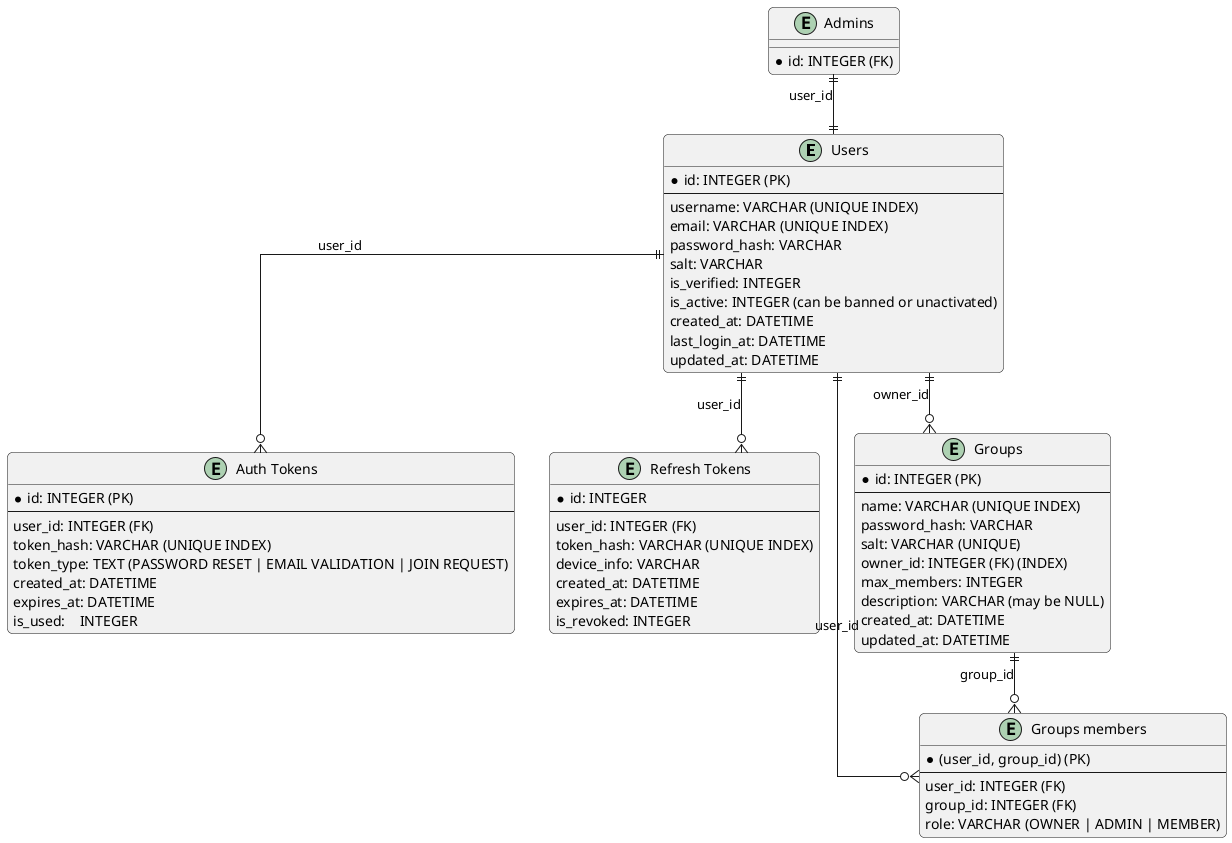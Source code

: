 @startuml database

' Сховати тінь та встановити стиль
skinparam linetype ortho
skinparam shadowing false
skinparam roundcorner 10
skinparam table {
    borderColor #333
    backgroundColor #EEE
    borderThickness 2
}
skinparam header {
    backgroundColor #666
    fontColor white
    borderColor #333
}

'Database tables

entity "Users" as users {
    * id: INTEGER (PK)
    --
    username: VARCHAR (UNIQUE INDEX)
    email: VARCHAR (UNIQUE INDEX)
    password_hash: VARCHAR
    salt: VARCHAR
    is_verified: INTEGER
    is_active: INTEGER (can be banned or unactivated)
    created_at: DATETIME
    last_login_at: DATETIME
    updated_at: DATETIME
}

entity "Admins" as admins {
    *id: INTEGER (FK)
}

entity "Auth Tokens" as authTokens {
    * id: INTEGER (PK)
    --
    user_id: INTEGER (FK)
    token_hash: VARCHAR (UNIQUE INDEX)
    token_type: TEXT (PASSWORD RESET | EMAIL VALIDATION | JOIN REQUEST)
    created_at: DATETIME
    expires_at: DATETIME
    is_used:    INTEGER
}

entity "Refresh Tokens" as refreshTokens {
    *id: INTEGER
    --
    user_id: INTEGER (FK)
    token_hash: VARCHAR (UNIQUE INDEX)
    device_info: VARCHAR
    created_at: DATETIME
    expires_at: DATETIME
    is_revoked: INTEGER
}

entity "Groups" as groups {
    *id: INTEGER (PK)
    --
    name: VARCHAR (UNIQUE INDEX)
    password_hash: VARCHAR
    salt: VARCHAR (UNIQUE)
    owner_id: INTEGER (FK) (INDEX)
    max_members: INTEGER
    description: VARCHAR (may be NULL)
    created_at: DATETIME
    updated_at: DATETIME
}

entity "Groups members" as groupMembers {
    *(user_id, group_id) (PK)
    --
    user_id: INTEGER (FK)
    group_id: INTEGER (FK)
    role: VARCHAR (OWNER | ADMIN | MEMBER)
}

'connections
users ||--o{ authTokens    : user_id
users ||--o{ refreshTokens : user_id
groups ||--o{ groupMembers  : group_id
users ||--o{ groupMembers  : user_id
users ||--o{ groups  : owner_id
admins ||--|| users : user_id

@enduml
